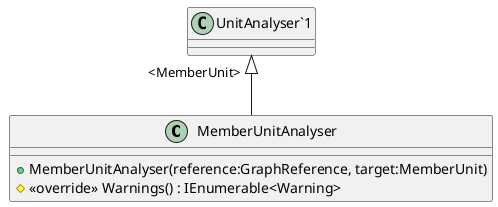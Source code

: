 @startuml
class MemberUnitAnalyser {
    + MemberUnitAnalyser(reference:GraphReference, target:MemberUnit)
    # <<override>> Warnings() : IEnumerable<Warning>
}
"UnitAnalyser`1" "<MemberUnit>" <|-- MemberUnitAnalyser
@enduml

